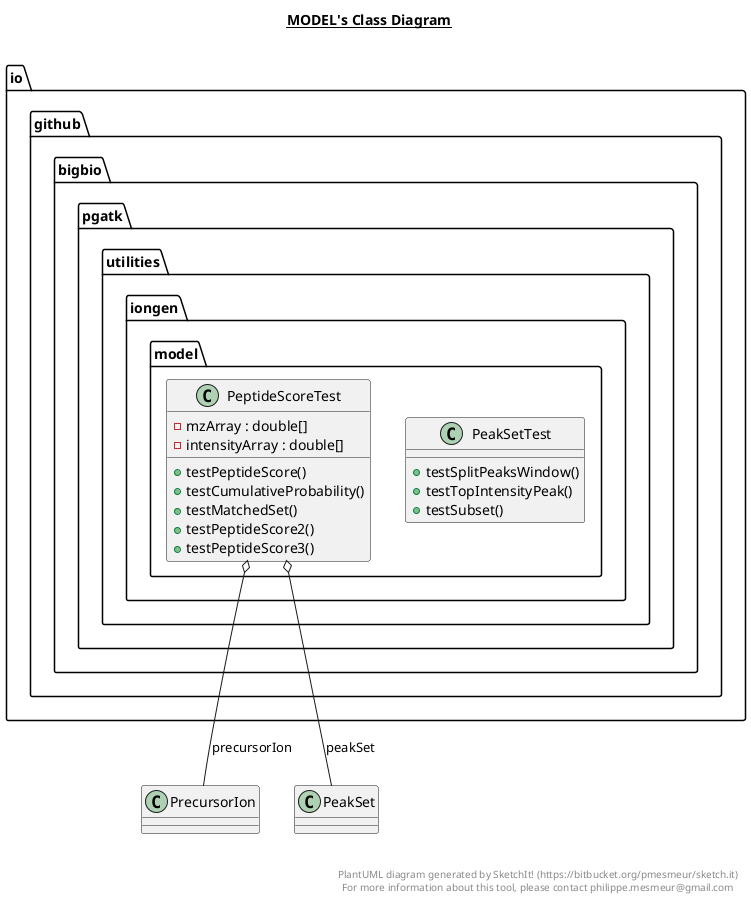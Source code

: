 @startuml

title __MODEL's Class Diagram__\n

  package io.github.bigbio.pgatk.utilities.iongen {
    package io.github.bigbio.pgatk.utilities.iongen.model {
      class PeakSetTest {
          + testSplitPeaksWindow()
          + testTopIntensityPeak()
          + testSubset()
      }
    }
  }
  

  package io.github.bigbio.pgatk.utilities.iongen {
    package io.github.bigbio.pgatk.utilities.iongen.model {
      class PeptideScoreTest {
          - mzArray : double[]
          - intensityArray : double[]
          + testPeptideScore()
          + testCumulativeProbability()
          + testMatchedSet()
          + testPeptideScore2()
          + testPeptideScore3()
      }
    }
  }
  

  PeptideScoreTest o-- PrecursorIon : precursorIon
  PeptideScoreTest o-- PeakSet : peakSet


right footer


PlantUML diagram generated by SketchIt! (https://bitbucket.org/pmesmeur/sketch.it)
For more information about this tool, please contact philippe.mesmeur@gmail.com
endfooter

@enduml
